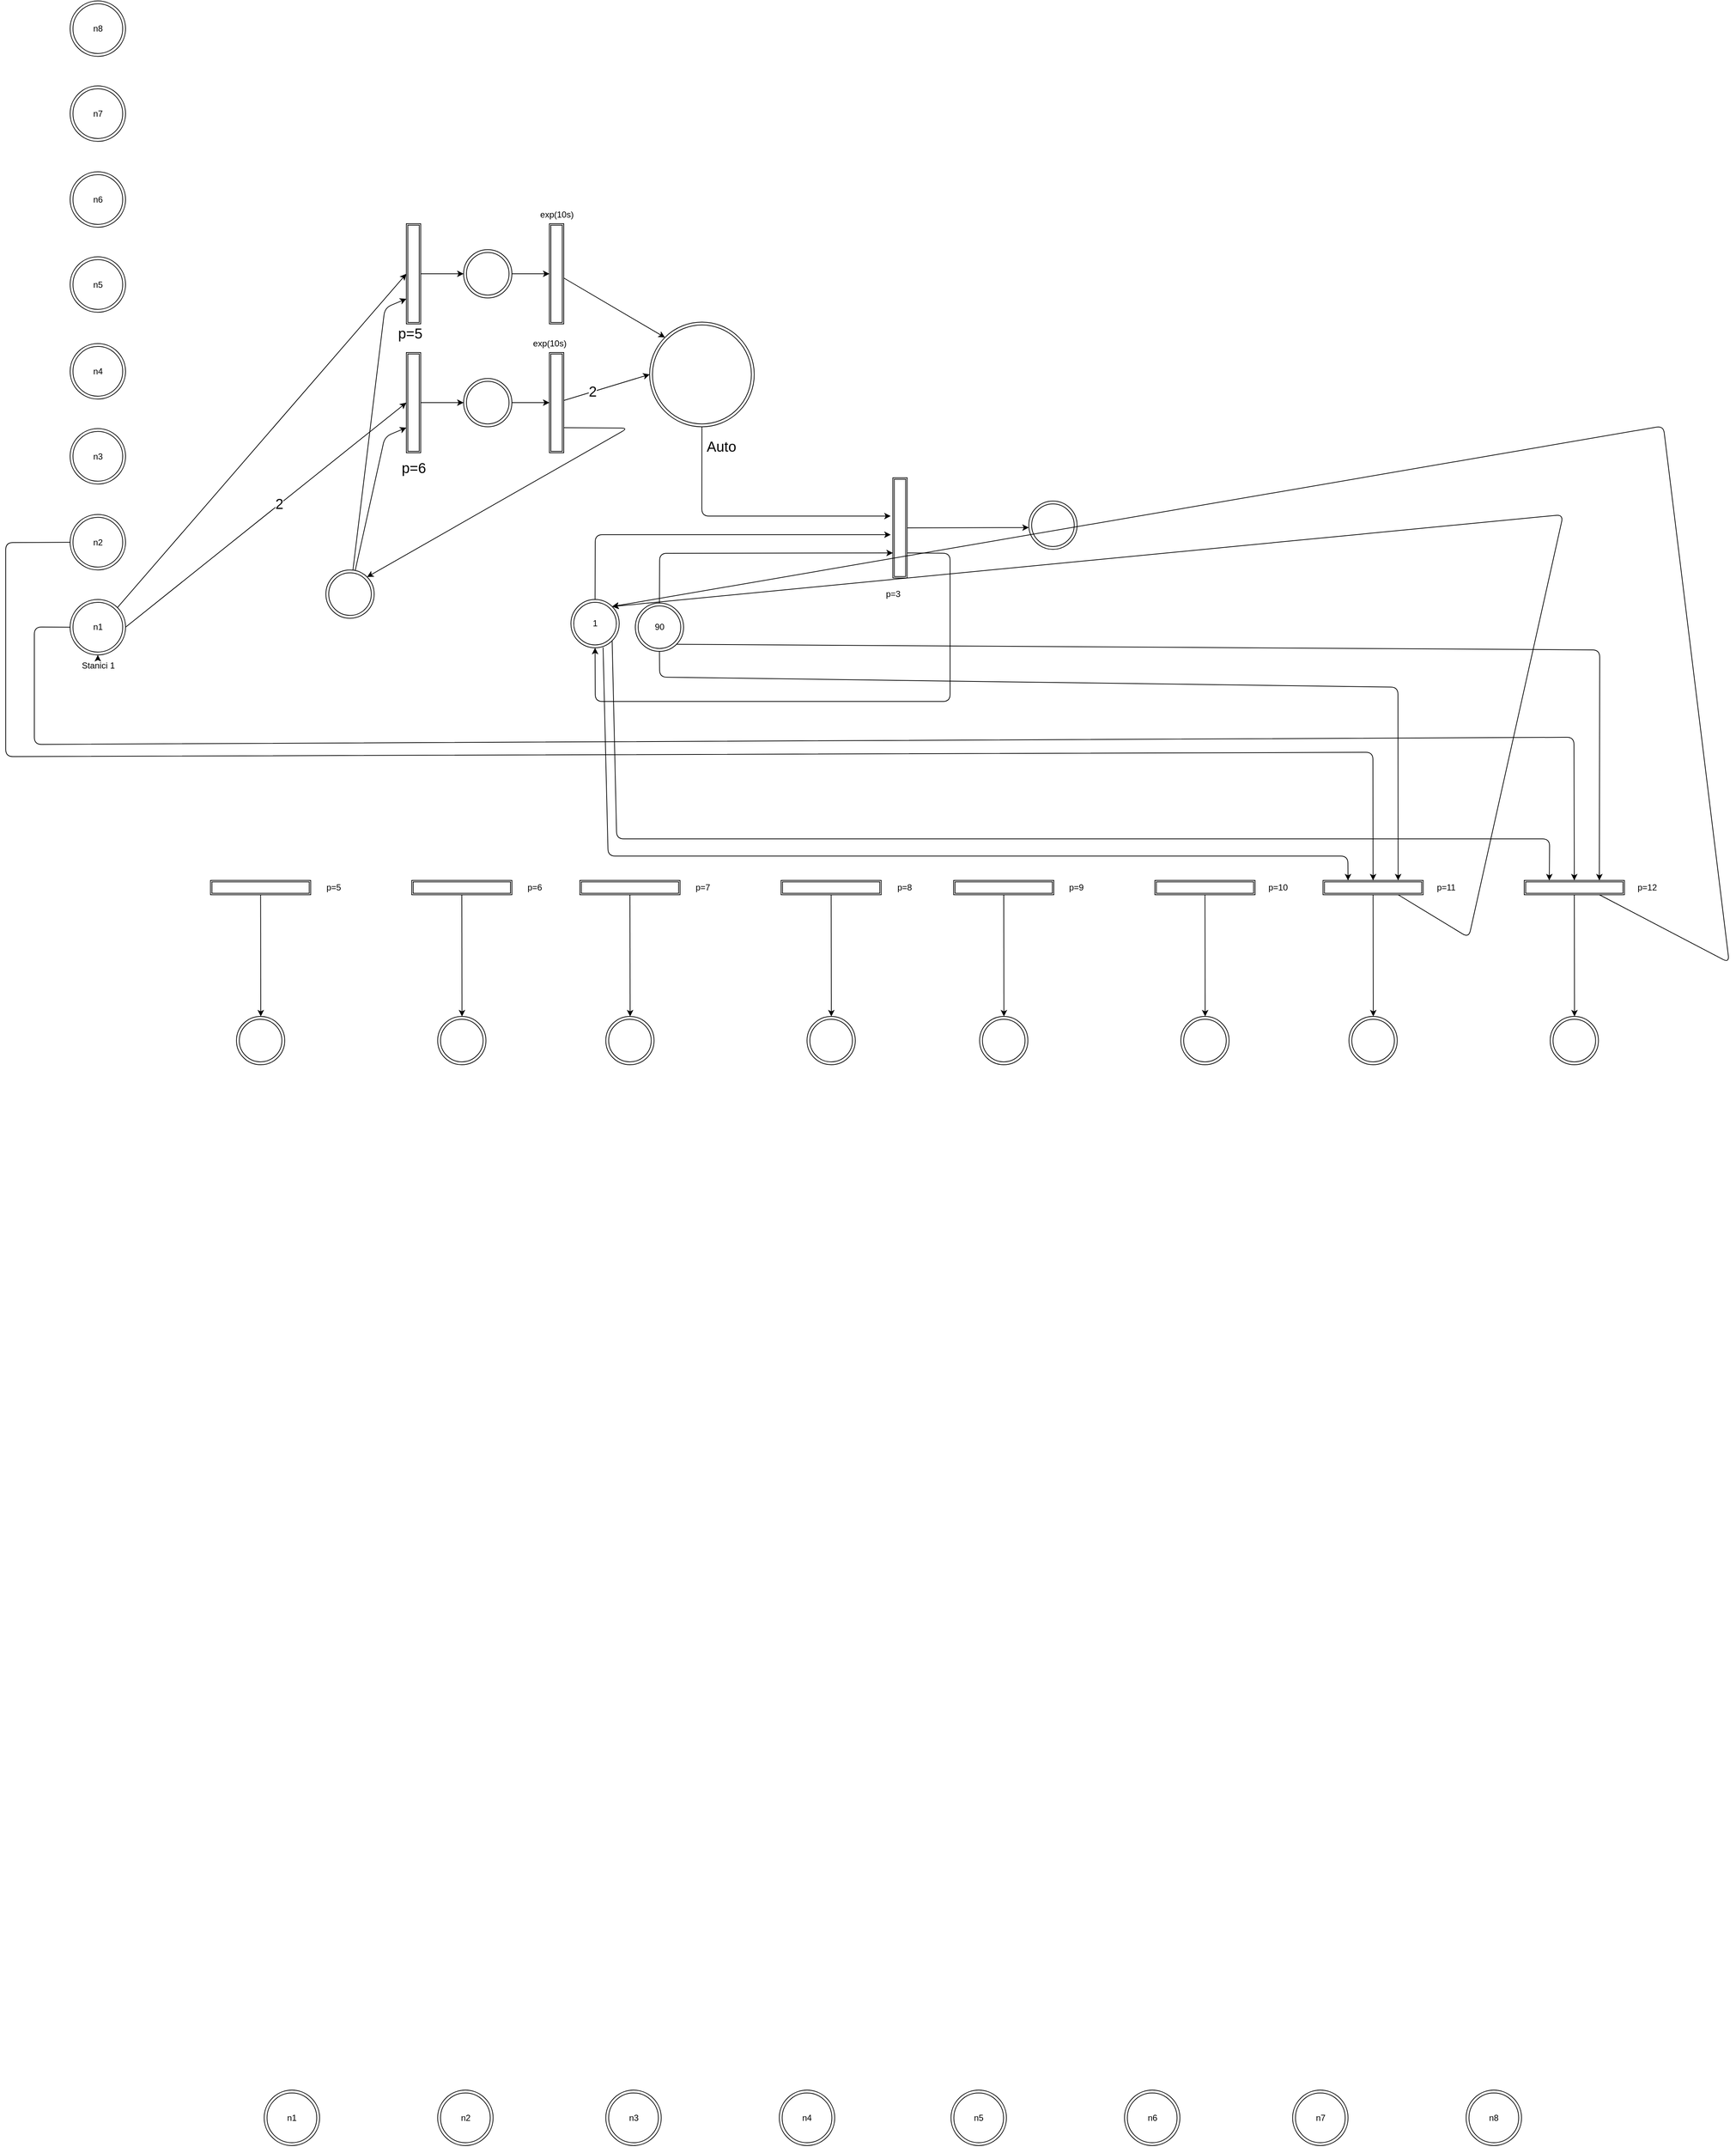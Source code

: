 <mxfile>
    <diagram id="c87qXy51VqpFD1b8CfQG" name="Page-1">
        <mxGraphModel dx="3378" dy="1303" grid="0" gridSize="10" guides="1" tooltips="1" connect="1" arrows="1" fold="1" page="0" pageScale="1" pageWidth="850" pageHeight="1100" math="0" shadow="0">
            <root>
                <mxCell id="0"/>
                <mxCell id="1" parent="0"/>
                <mxCell id="71" value="n8" style="ellipse;shape=doubleEllipse;whiteSpace=wrap;html=1;aspect=fixed;" vertex="1" parent="1">
                    <mxGeometry x="-1480" y="1.25" width="77.5" height="77.5" as="geometry"/>
                </mxCell>
                <mxCell id="76" value="n7" style="ellipse;shape=doubleEllipse;whiteSpace=wrap;html=1;aspect=fixed;" vertex="1" parent="1">
                    <mxGeometry x="-1480" y="120" width="77.5" height="77.5" as="geometry"/>
                </mxCell>
                <mxCell id="77" value="n6" style="ellipse;shape=doubleEllipse;whiteSpace=wrap;html=1;aspect=fixed;" vertex="1" parent="1">
                    <mxGeometry x="-1480" y="240" width="77.5" height="77.5" as="geometry"/>
                </mxCell>
                <mxCell id="78" value="n5" style="ellipse;shape=doubleEllipse;whiteSpace=wrap;html=1;aspect=fixed;" vertex="1" parent="1">
                    <mxGeometry x="-1480" y="358.75" width="77.5" height="77.5" as="geometry"/>
                </mxCell>
                <mxCell id="79" value="n4" style="ellipse;shape=doubleEllipse;whiteSpace=wrap;html=1;aspect=fixed;" vertex="1" parent="1">
                    <mxGeometry x="-1480" y="480" width="77.5" height="77.5" as="geometry"/>
                </mxCell>
                <mxCell id="80" value="n3" style="ellipse;shape=doubleEllipse;whiteSpace=wrap;html=1;aspect=fixed;" vertex="1" parent="1">
                    <mxGeometry x="-1480" y="598.75" width="77.5" height="77.5" as="geometry"/>
                </mxCell>
                <mxCell id="200" style="edgeStyle=none;html=1;fontSize=20;entryX=0;entryY=0.5;entryDx=0;entryDy=0;" edge="1" parent="1" source="81" target="196">
                    <mxGeometry relative="1" as="geometry">
                        <mxPoint x="-230" y="1170" as="targetPoint"/>
                        <Array as="points">
                            <mxPoint x="-1570" y="758"/>
                            <mxPoint x="-1570" y="1057"/>
                            <mxPoint x="341" y="1051"/>
                        </Array>
                    </mxGeometry>
                </mxCell>
                <mxCell id="81" value="n2" style="ellipse;shape=doubleEllipse;whiteSpace=wrap;html=1;aspect=fixed;" vertex="1" parent="1">
                    <mxGeometry x="-1480" y="718.75" width="77.5" height="77.5" as="geometry"/>
                </mxCell>
                <mxCell id="117" style="edgeStyle=none;html=1;exitX=1;exitY=0.5;exitDx=0;exitDy=0;entryX=0;entryY=0.5;entryDx=0;entryDy=0;" edge="1" parent="1" source="82" target="111">
                    <mxGeometry relative="1" as="geometry"/>
                </mxCell>
                <mxCell id="161" value="2" style="edgeLabel;html=1;align=center;verticalAlign=middle;resizable=0;points=[];fontSize=20;" vertex="1" connectable="0" parent="117">
                    <mxGeometry x="0.099" y="2" relative="1" as="geometry">
                        <mxPoint as="offset"/>
                    </mxGeometry>
                </mxCell>
                <mxCell id="118" style="edgeStyle=none;html=1;exitX=1;exitY=0;exitDx=0;exitDy=0;entryX=0;entryY=0.5;entryDx=0;entryDy=0;" edge="1" parent="1" source="82" target="110">
                    <mxGeometry relative="1" as="geometry"/>
                </mxCell>
                <mxCell id="199" style="edgeStyle=none;html=1;exitX=0;exitY=0.5;exitDx=0;exitDy=0;fontSize=20;entryX=0;entryY=0.5;entryDx=0;entryDy=0;" edge="1" parent="1" source="82" target="192">
                    <mxGeometry relative="1" as="geometry">
                        <mxPoint x="-360" y="1130" as="targetPoint"/>
                        <Array as="points">
                            <mxPoint x="-1530" y="876"/>
                            <mxPoint x="-1530" y="1040"/>
                            <mxPoint x="622" y="1030"/>
                        </Array>
                    </mxGeometry>
                </mxCell>
                <mxCell id="82" value="n1" style="ellipse;shape=doubleEllipse;whiteSpace=wrap;html=1;aspect=fixed;" vertex="1" parent="1">
                    <mxGeometry x="-1480" y="837.5" width="77.5" height="77.5" as="geometry"/>
                </mxCell>
                <mxCell id="170" value="" style="edgeStyle=none;html=1;fontSize=20;" edge="1" parent="1" source="83" target="82">
                    <mxGeometry relative="1" as="geometry"/>
                </mxCell>
                <mxCell id="83" value="Stanici 1" style="text;html=1;align=center;verticalAlign=middle;resizable=0;points=[];autosize=1;strokeColor=none;fillColor=none;" vertex="1" parent="1">
                    <mxGeometry x="-1471.25" y="920" width="60" height="20" as="geometry"/>
                </mxCell>
                <mxCell id="85" value="n7" style="ellipse;shape=doubleEllipse;whiteSpace=wrap;html=1;aspect=fixed;" vertex="1" parent="1">
                    <mxGeometry x="228.75" y="2920" width="77.5" height="77.5" as="geometry"/>
                </mxCell>
                <mxCell id="86" value="n8" style="ellipse;shape=doubleEllipse;whiteSpace=wrap;html=1;aspect=fixed;" vertex="1" parent="1">
                    <mxGeometry x="471.25" y="2920" width="77.5" height="77.5" as="geometry"/>
                </mxCell>
                <mxCell id="87" value="n5" style="ellipse;shape=doubleEllipse;whiteSpace=wrap;html=1;aspect=fixed;" vertex="1" parent="1">
                    <mxGeometry x="-248.75" y="2920" width="77.5" height="77.5" as="geometry"/>
                </mxCell>
                <mxCell id="88" value="n6" style="ellipse;shape=doubleEllipse;whiteSpace=wrap;html=1;aspect=fixed;" vertex="1" parent="1">
                    <mxGeometry x="-6.25" y="2920" width="77.5" height="77.5" as="geometry"/>
                </mxCell>
                <mxCell id="89" value="n3" style="ellipse;shape=doubleEllipse;whiteSpace=wrap;html=1;aspect=fixed;" vertex="1" parent="1">
                    <mxGeometry x="-731.25" y="2920" width="77.5" height="77.5" as="geometry"/>
                </mxCell>
                <mxCell id="90" value="n4" style="ellipse;shape=doubleEllipse;whiteSpace=wrap;html=1;aspect=fixed;" vertex="1" parent="1">
                    <mxGeometry x="-488.75" y="2920" width="77.5" height="77.5" as="geometry"/>
                </mxCell>
                <mxCell id="91" value="n1" style="ellipse;shape=doubleEllipse;whiteSpace=wrap;html=1;aspect=fixed;" vertex="1" parent="1">
                    <mxGeometry x="-1208.75" y="2920" width="77.5" height="77.5" as="geometry"/>
                </mxCell>
                <mxCell id="92" value="n2" style="ellipse;shape=doubleEllipse;whiteSpace=wrap;html=1;aspect=fixed;" vertex="1" parent="1">
                    <mxGeometry x="-966.25" y="2920" width="77.5" height="77.5" as="geometry"/>
                </mxCell>
                <mxCell id="125" style="edgeStyle=none;html=1;entryX=0;entryY=0.5;entryDx=0;entryDy=0;" edge="1" parent="1" source="105" target="106">
                    <mxGeometry relative="1" as="geometry"/>
                </mxCell>
                <mxCell id="162" value="2" style="edgeLabel;html=1;align=center;verticalAlign=middle;resizable=0;points=[];fontSize=20;" vertex="1" connectable="0" parent="125">
                    <mxGeometry x="-0.314" y="1" relative="1" as="geometry">
                        <mxPoint x="-1" as="offset"/>
                    </mxGeometry>
                </mxCell>
                <mxCell id="129" style="edgeStyle=none;html=1;entryX=1;entryY=0;entryDx=0;entryDy=0;exitX=1;exitY=0.75;exitDx=0;exitDy=0;" edge="1" parent="1" source="105" target="126">
                    <mxGeometry relative="1" as="geometry">
                        <Array as="points">
                            <mxPoint x="-700" y="598"/>
                        </Array>
                    </mxGeometry>
                </mxCell>
                <mxCell id="105" value="" style="shape=ext;double=1;rounded=0;whiteSpace=wrap;html=1;" vertex="1" parent="1">
                    <mxGeometry x="-810" y="492.5" width="20" height="140" as="geometry"/>
                </mxCell>
                <mxCell id="131" style="edgeStyle=none;html=1;entryX=-0.15;entryY=0.382;entryDx=0;entryDy=0;entryPerimeter=0;" edge="1" parent="1" source="106" target="132">
                    <mxGeometry relative="1" as="geometry">
                        <mxPoint x="-580" y="690" as="targetPoint"/>
                        <Array as="points">
                            <mxPoint x="-597" y="721"/>
                        </Array>
                    </mxGeometry>
                </mxCell>
                <mxCell id="106" value="" style="ellipse;shape=doubleEllipse;whiteSpace=wrap;html=1;aspect=fixed;" vertex="1" parent="1">
                    <mxGeometry x="-670" y="450" width="146.25" height="146.25" as="geometry"/>
                </mxCell>
                <mxCell id="124" style="edgeStyle=none;html=1;entryX=0;entryY=0.5;entryDx=0;entryDy=0;" edge="1" parent="1" source="107" target="105">
                    <mxGeometry relative="1" as="geometry"/>
                </mxCell>
                <mxCell id="107" value="" style="ellipse;shape=doubleEllipse;whiteSpace=wrap;html=1;aspect=fixed;" vertex="1" parent="1">
                    <mxGeometry x="-930" y="528.75" width="67.5" height="67.5" as="geometry"/>
                </mxCell>
                <mxCell id="120" style="edgeStyle=none;html=1;entryX=0;entryY=0.5;entryDx=0;entryDy=0;" edge="1" parent="1" source="108" target="109">
                    <mxGeometry relative="1" as="geometry"/>
                </mxCell>
                <mxCell id="108" value="" style="ellipse;shape=doubleEllipse;whiteSpace=wrap;html=1;aspect=fixed;" vertex="1" parent="1">
                    <mxGeometry x="-930" y="348.75" width="67.5" height="67.5" as="geometry"/>
                </mxCell>
                <mxCell id="122" style="edgeStyle=none;html=1;entryX=0;entryY=0;entryDx=0;entryDy=0;" edge="1" parent="1" source="109" target="106">
                    <mxGeometry relative="1" as="geometry"/>
                </mxCell>
                <mxCell id="109" value="" style="shape=ext;double=1;rounded=0;whiteSpace=wrap;html=1;" vertex="1" parent="1">
                    <mxGeometry x="-810" y="312.5" width="20" height="140" as="geometry"/>
                </mxCell>
                <mxCell id="119" style="edgeStyle=none;html=1;entryX=0;entryY=0.5;entryDx=0;entryDy=0;" edge="1" parent="1" source="110" target="108">
                    <mxGeometry relative="1" as="geometry"/>
                </mxCell>
                <mxCell id="110" value="" style="shape=ext;double=1;rounded=0;whiteSpace=wrap;html=1;" vertex="1" parent="1">
                    <mxGeometry x="-1010" y="312.5" width="20" height="140" as="geometry"/>
                </mxCell>
                <mxCell id="123" style="edgeStyle=none;html=1;entryX=0;entryY=0.5;entryDx=0;entryDy=0;" edge="1" parent="1" source="111" target="107">
                    <mxGeometry relative="1" as="geometry"/>
                </mxCell>
                <mxCell id="111" value="" style="shape=ext;double=1;rounded=0;whiteSpace=wrap;html=1;" vertex="1" parent="1">
                    <mxGeometry x="-1010" y="492.5" width="20" height="140" as="geometry"/>
                </mxCell>
                <mxCell id="127" style="edgeStyle=none;html=1;entryX=0;entryY=0.75;entryDx=0;entryDy=0;" edge="1" parent="1" source="126" target="111">
                    <mxGeometry relative="1" as="geometry">
                        <Array as="points">
                            <mxPoint x="-1040" y="610"/>
                        </Array>
                    </mxGeometry>
                </mxCell>
                <mxCell id="128" style="edgeStyle=none;html=1;entryX=0;entryY=0.75;entryDx=0;entryDy=0;" edge="1" parent="1" source="126" target="110">
                    <mxGeometry relative="1" as="geometry">
                        <Array as="points">
                            <mxPoint x="-1040" y="430"/>
                        </Array>
                    </mxGeometry>
                </mxCell>
                <mxCell id="126" value="" style="ellipse;shape=doubleEllipse;whiteSpace=wrap;html=1;aspect=fixed;" vertex="1" parent="1">
                    <mxGeometry x="-1122.5" y="796.25" width="67.5" height="67.5" as="geometry"/>
                </mxCell>
                <mxCell id="137" style="edgeStyle=none;html=1;exitX=0.5;exitY=0;exitDx=0;exitDy=0;entryX=0;entryY=0.75;entryDx=0;entryDy=0;" edge="1" parent="1" source="130" target="132">
                    <mxGeometry relative="1" as="geometry">
                        <Array as="points">
                            <mxPoint x="-656" y="773"/>
                        </Array>
                    </mxGeometry>
                </mxCell>
                <mxCell id="201" style="edgeStyle=none;html=1;exitX=1;exitY=1;exitDx=0;exitDy=0;entryX=0;entryY=0.25;entryDx=0;entryDy=0;fontSize=20;" edge="1" parent="1" source="130" target="192">
                    <mxGeometry relative="1" as="geometry">
                        <Array as="points">
                            <mxPoint x="658" y="908"/>
                        </Array>
                    </mxGeometry>
                </mxCell>
                <mxCell id="203" style="edgeStyle=none;html=1;entryX=0;entryY=0.25;entryDx=0;entryDy=0;fontSize=20;exitX=0.5;exitY=1;exitDx=0;exitDy=0;" edge="1" parent="1" source="130" target="196">
                    <mxGeometry relative="1" as="geometry">
                        <mxPoint x="-632" y="896" as="sourcePoint"/>
                        <Array as="points">
                            <mxPoint x="-656" y="946"/>
                            <mxPoint x="376" y="960"/>
                        </Array>
                    </mxGeometry>
                </mxCell>
                <mxCell id="130" value="90" style="ellipse;shape=doubleEllipse;whiteSpace=wrap;html=1;aspect=fixed;" vertex="1" parent="1">
                    <mxGeometry x="-690" y="842.5" width="67.5" height="67.5" as="geometry"/>
                </mxCell>
                <mxCell id="135" style="edgeStyle=none;html=1;exitX=1;exitY=0.5;exitDx=0;exitDy=0;entryX=0;entryY=0.549;entryDx=0;entryDy=0;entryPerimeter=0;" edge="1" parent="1" source="132" target="133">
                    <mxGeometry relative="1" as="geometry"/>
                </mxCell>
                <mxCell id="142" style="edgeStyle=none;html=1;exitX=1;exitY=0.75;exitDx=0;exitDy=0;entryX=0.5;entryY=1;entryDx=0;entryDy=0;" edge="1" parent="1" source="132" target="138">
                    <mxGeometry relative="1" as="geometry">
                        <mxPoint x="-750" y="910" as="targetPoint"/>
                        <Array as="points">
                            <mxPoint x="-250" y="773"/>
                            <mxPoint x="-250" y="980"/>
                            <mxPoint x="-746" y="980"/>
                        </Array>
                    </mxGeometry>
                </mxCell>
                <mxCell id="132" value="" style="shape=ext;double=1;rounded=0;whiteSpace=wrap;html=1;rotation=0;" vertex="1" parent="1">
                    <mxGeometry x="-330" y="667.5" width="20" height="140" as="geometry"/>
                </mxCell>
                <mxCell id="133" value="" style="ellipse;shape=doubleEllipse;whiteSpace=wrap;html=1;aspect=fixed;" vertex="1" parent="1">
                    <mxGeometry x="-140" y="700" width="67.5" height="67.5" as="geometry"/>
                </mxCell>
                <mxCell id="141" style="edgeStyle=none;html=1;entryX=-0.15;entryY=0.568;entryDx=0;entryDy=0;entryPerimeter=0;" edge="1" parent="1" source="138" target="132">
                    <mxGeometry relative="1" as="geometry">
                        <Array as="points">
                            <mxPoint x="-746" y="747"/>
                        </Array>
                    </mxGeometry>
                </mxCell>
                <mxCell id="202" style="edgeStyle=none;html=1;exitX=1;exitY=1;exitDx=0;exitDy=0;entryX=0;entryY=0.75;entryDx=0;entryDy=0;fontSize=20;" edge="1" parent="1" source="138" target="192">
                    <mxGeometry relative="1" as="geometry">
                        <Array as="points">
                            <mxPoint x="-716" y="1172"/>
                            <mxPoint x="588" y="1172"/>
                        </Array>
                    </mxGeometry>
                </mxCell>
                <mxCell id="204" style="edgeStyle=none;html=1;exitX=0.666;exitY=0.993;exitDx=0;exitDy=0;entryX=0;entryY=0.75;entryDx=0;entryDy=0;fontSize=20;exitPerimeter=0;" edge="1" parent="1" source="138" target="196">
                    <mxGeometry relative="1" as="geometry">
                        <Array as="points">
                            <mxPoint x="-728" y="1196"/>
                            <mxPoint x="306" y="1196"/>
                        </Array>
                    </mxGeometry>
                </mxCell>
                <mxCell id="138" value="1" style="ellipse;shape=doubleEllipse;whiteSpace=wrap;html=1;aspect=fixed;" vertex="1" parent="1">
                    <mxGeometry x="-780" y="837.5" width="67.5" height="67.5" as="geometry"/>
                </mxCell>
                <mxCell id="145" value="p=3" style="text;html=1;align=center;verticalAlign=middle;resizable=0;points=[];autosize=1;strokeColor=none;fillColor=none;" vertex="1" parent="1">
                    <mxGeometry x="-350" y="820" width="40" height="20" as="geometry"/>
                </mxCell>
                <mxCell id="151" style="edgeStyle=none;html=1;exitX=1;exitY=0.5;exitDx=0;exitDy=0;" edge="1" parent="1" source="146">
                    <mxGeometry relative="1" as="geometry">
                        <mxPoint x="-932.25" y="1420" as="targetPoint"/>
                    </mxGeometry>
                </mxCell>
                <mxCell id="146" value="" style="shape=ext;double=1;rounded=0;whiteSpace=wrap;html=1;rotation=90;" vertex="1" parent="1">
                    <mxGeometry x="-942.5" y="1170" width="20" height="140" as="geometry"/>
                </mxCell>
                <mxCell id="152" value="" style="ellipse;shape=doubleEllipse;whiteSpace=wrap;html=1;aspect=fixed;" vertex="1" parent="1">
                    <mxGeometry x="-966.25" y="1420" width="67.5" height="67.5" as="geometry"/>
                </mxCell>
                <mxCell id="153" value="p=6" style="text;html=1;align=center;verticalAlign=middle;resizable=0;points=[];autosize=1;strokeColor=none;fillColor=none;" vertex="1" parent="1">
                    <mxGeometry x="-846.25" y="1231" width="30" height="18" as="geometry"/>
                </mxCell>
                <mxCell id="155" value="exp(10s)" style="text;html=1;align=center;verticalAlign=middle;resizable=0;points=[];autosize=1;strokeColor=none;fillColor=none;" vertex="1" parent="1">
                    <mxGeometry x="-840" y="470" width="60" height="20" as="geometry"/>
                </mxCell>
                <mxCell id="156" value="exp(10s)" style="text;html=1;align=center;verticalAlign=middle;resizable=0;points=[];autosize=1;strokeColor=none;fillColor=none;" vertex="1" parent="1">
                    <mxGeometry x="-830" y="290" width="60" height="20" as="geometry"/>
                </mxCell>
                <mxCell id="157" value="Auto" style="text;html=1;align=center;verticalAlign=middle;resizable=0;points=[];autosize=1;strokeColor=none;fillColor=none;fontSize=20;" vertex="1" parent="1">
                    <mxGeometry x="-600" y="607.5" width="60" height="30" as="geometry"/>
                </mxCell>
                <mxCell id="159" value="p=6" style="text;html=1;align=center;verticalAlign=middle;resizable=0;points=[];autosize=1;strokeColor=none;fillColor=none;fontSize=20;" vertex="1" parent="1">
                    <mxGeometry x="-1025" y="637.5" width="50" height="30" as="geometry"/>
                </mxCell>
                <mxCell id="160" value="p=5" style="text;html=1;align=center;verticalAlign=middle;resizable=0;points=[];autosize=1;strokeColor=none;fillColor=none;fontSize=20;" vertex="1" parent="1">
                    <mxGeometry x="-1030" y="450" width="50" height="30" as="geometry"/>
                </mxCell>
                <mxCell id="171" style="edgeStyle=none;html=1;exitX=1;exitY=0.5;exitDx=0;exitDy=0;" edge="1" parent="1" source="172">
                    <mxGeometry relative="1" as="geometry">
                        <mxPoint x="-1213.5" y="1420" as="targetPoint"/>
                    </mxGeometry>
                </mxCell>
                <mxCell id="172" value="" style="shape=ext;double=1;rounded=0;whiteSpace=wrap;html=1;rotation=90;" vertex="1" parent="1">
                    <mxGeometry x="-1223.75" y="1170" width="20" height="140" as="geometry"/>
                </mxCell>
                <mxCell id="173" value="" style="ellipse;shape=doubleEllipse;whiteSpace=wrap;html=1;aspect=fixed;" vertex="1" parent="1">
                    <mxGeometry x="-1247.5" y="1420" width="67.5" height="67.5" as="geometry"/>
                </mxCell>
                <mxCell id="174" value="p=5" style="text;html=1;align=center;verticalAlign=middle;resizable=0;points=[];autosize=1;strokeColor=none;fillColor=none;" vertex="1" parent="1">
                    <mxGeometry x="-1127.5" y="1231" width="30" height="18" as="geometry"/>
                </mxCell>
                <mxCell id="175" style="edgeStyle=none;html=1;exitX=1;exitY=0.5;exitDx=0;exitDy=0;" edge="1" parent="1" source="176">
                    <mxGeometry relative="1" as="geometry">
                        <mxPoint x="-416" y="1420" as="targetPoint"/>
                    </mxGeometry>
                </mxCell>
                <mxCell id="176" value="" style="shape=ext;double=1;rounded=0;whiteSpace=wrap;html=1;rotation=90;" vertex="1" parent="1">
                    <mxGeometry x="-426.25" y="1170" width="20" height="140" as="geometry"/>
                </mxCell>
                <mxCell id="177" value="" style="ellipse;shape=doubleEllipse;whiteSpace=wrap;html=1;aspect=fixed;" vertex="1" parent="1">
                    <mxGeometry x="-450" y="1420" width="67.5" height="67.5" as="geometry"/>
                </mxCell>
                <mxCell id="178" value="p=8" style="text;html=1;align=center;verticalAlign=middle;resizable=0;points=[];autosize=1;strokeColor=none;fillColor=none;" vertex="1" parent="1">
                    <mxGeometry x="-329" y="1231" width="30" height="18" as="geometry"/>
                </mxCell>
                <mxCell id="179" style="edgeStyle=none;html=1;exitX=1;exitY=0.5;exitDx=0;exitDy=0;" edge="1" parent="1" source="180">
                    <mxGeometry relative="1" as="geometry">
                        <mxPoint x="-697.25" y="1420" as="targetPoint"/>
                    </mxGeometry>
                </mxCell>
                <mxCell id="180" value="" style="shape=ext;double=1;rounded=0;whiteSpace=wrap;html=1;rotation=90;" vertex="1" parent="1">
                    <mxGeometry x="-707.5" y="1170" width="20" height="140" as="geometry"/>
                </mxCell>
                <mxCell id="181" value="" style="ellipse;shape=doubleEllipse;whiteSpace=wrap;html=1;aspect=fixed;" vertex="1" parent="1">
                    <mxGeometry x="-731.25" y="1420" width="67.5" height="67.5" as="geometry"/>
                </mxCell>
                <mxCell id="182" value="p=7" style="text;html=1;align=center;verticalAlign=middle;resizable=0;points=[];autosize=1;strokeColor=none;fillColor=none;" vertex="1" parent="1">
                    <mxGeometry x="-611.25" y="1231" width="30" height="18" as="geometry"/>
                </mxCell>
                <mxCell id="183" style="edgeStyle=none;html=1;exitX=1;exitY=0.5;exitDx=0;exitDy=0;" edge="1" parent="1" source="184">
                    <mxGeometry relative="1" as="geometry">
                        <mxPoint x="106.5" y="1420" as="targetPoint"/>
                    </mxGeometry>
                </mxCell>
                <mxCell id="184" value="" style="shape=ext;double=1;rounded=0;whiteSpace=wrap;html=1;rotation=90;" vertex="1" parent="1">
                    <mxGeometry x="96.25" y="1170" width="20" height="140" as="geometry"/>
                </mxCell>
                <mxCell id="185" value="" style="ellipse;shape=doubleEllipse;whiteSpace=wrap;html=1;aspect=fixed;" vertex="1" parent="1">
                    <mxGeometry x="72.5" y="1420" width="67.5" height="67.5" as="geometry"/>
                </mxCell>
                <mxCell id="186" value="p=10" style="text;html=1;align=center;verticalAlign=middle;resizable=0;points=[];autosize=1;strokeColor=none;fillColor=none;" vertex="1" parent="1">
                    <mxGeometry x="189.5" y="1231" width="37" height="18" as="geometry"/>
                </mxCell>
                <mxCell id="187" style="edgeStyle=none;html=1;exitX=1;exitY=0.5;exitDx=0;exitDy=0;" edge="1" parent="1" source="188">
                    <mxGeometry relative="1" as="geometry">
                        <mxPoint x="-174.75" y="1420" as="targetPoint"/>
                    </mxGeometry>
                </mxCell>
                <mxCell id="188" value="" style="shape=ext;double=1;rounded=0;whiteSpace=wrap;html=1;rotation=90;" vertex="1" parent="1">
                    <mxGeometry x="-185" y="1170" width="20" height="140" as="geometry"/>
                </mxCell>
                <mxCell id="189" value="" style="ellipse;shape=doubleEllipse;whiteSpace=wrap;html=1;aspect=fixed;" vertex="1" parent="1">
                    <mxGeometry x="-208.75" y="1420" width="67.5" height="67.5" as="geometry"/>
                </mxCell>
                <mxCell id="190" value="p=9" style="text;html=1;align=center;verticalAlign=middle;resizable=0;points=[];autosize=1;strokeColor=none;fillColor=none;" vertex="1" parent="1">
                    <mxGeometry x="-88.75" y="1231" width="30" height="18" as="geometry"/>
                </mxCell>
                <mxCell id="191" style="edgeStyle=none;html=1;exitX=1;exitY=0.5;exitDx=0;exitDy=0;" edge="1" parent="1" source="192">
                    <mxGeometry relative="1" as="geometry">
                        <mxPoint x="622.75" y="1420" as="targetPoint"/>
                    </mxGeometry>
                </mxCell>
                <mxCell id="206" style="edgeStyle=none;html=1;exitX=1;exitY=0.25;exitDx=0;exitDy=0;entryX=1;entryY=0;entryDx=0;entryDy=0;fontSize=20;" edge="1" parent="1" source="192" target="138">
                    <mxGeometry relative="1" as="geometry">
                        <Array as="points">
                            <mxPoint x="839" y="1345"/>
                            <mxPoint x="747" y="595"/>
                        </Array>
                    </mxGeometry>
                </mxCell>
                <mxCell id="192" value="" style="shape=ext;double=1;rounded=0;whiteSpace=wrap;html=1;rotation=90;" vertex="1" parent="1">
                    <mxGeometry x="612.5" y="1170" width="20" height="140" as="geometry"/>
                </mxCell>
                <mxCell id="193" value="" style="ellipse;shape=doubleEllipse;whiteSpace=wrap;html=1;aspect=fixed;" vertex="1" parent="1">
                    <mxGeometry x="588.75" y="1420" width="67.5" height="67.5" as="geometry"/>
                </mxCell>
                <mxCell id="194" value="p=12" style="text;html=1;align=center;verticalAlign=middle;resizable=0;points=[];autosize=1;strokeColor=none;fillColor=none;" vertex="1" parent="1">
                    <mxGeometry x="705.75" y="1231" width="37" height="18" as="geometry"/>
                </mxCell>
                <mxCell id="195" style="edgeStyle=none;html=1;exitX=1;exitY=0.5;exitDx=0;exitDy=0;" edge="1" parent="1" source="196">
                    <mxGeometry relative="1" as="geometry">
                        <mxPoint x="341.5" y="1420" as="targetPoint"/>
                    </mxGeometry>
                </mxCell>
                <mxCell id="207" style="edgeStyle=none;html=1;exitX=1;exitY=0.25;exitDx=0;exitDy=0;entryX=1;entryY=0;entryDx=0;entryDy=0;fontSize=20;" edge="1" parent="1" source="196" target="138">
                    <mxGeometry relative="1" as="geometry">
                        <Array as="points">
                            <mxPoint x="475" y="1310"/>
                            <mxPoint x="607" y="719"/>
                        </Array>
                    </mxGeometry>
                </mxCell>
                <mxCell id="196" value="" style="shape=ext;double=1;rounded=0;whiteSpace=wrap;html=1;rotation=90;" vertex="1" parent="1">
                    <mxGeometry x="331.25" y="1170" width="20" height="140" as="geometry"/>
                </mxCell>
                <mxCell id="197" value="" style="ellipse;shape=doubleEllipse;whiteSpace=wrap;html=1;aspect=fixed;" vertex="1" parent="1">
                    <mxGeometry x="307.5" y="1420" width="67.5" height="67.5" as="geometry"/>
                </mxCell>
                <mxCell id="198" value="p=11" style="text;html=1;align=center;verticalAlign=middle;resizable=0;points=[];autosize=1;strokeColor=none;fillColor=none;" vertex="1" parent="1">
                    <mxGeometry x="424.5" y="1231" width="36" height="18" as="geometry"/>
                </mxCell>
            </root>
        </mxGraphModel>
    </diagram>
</mxfile>